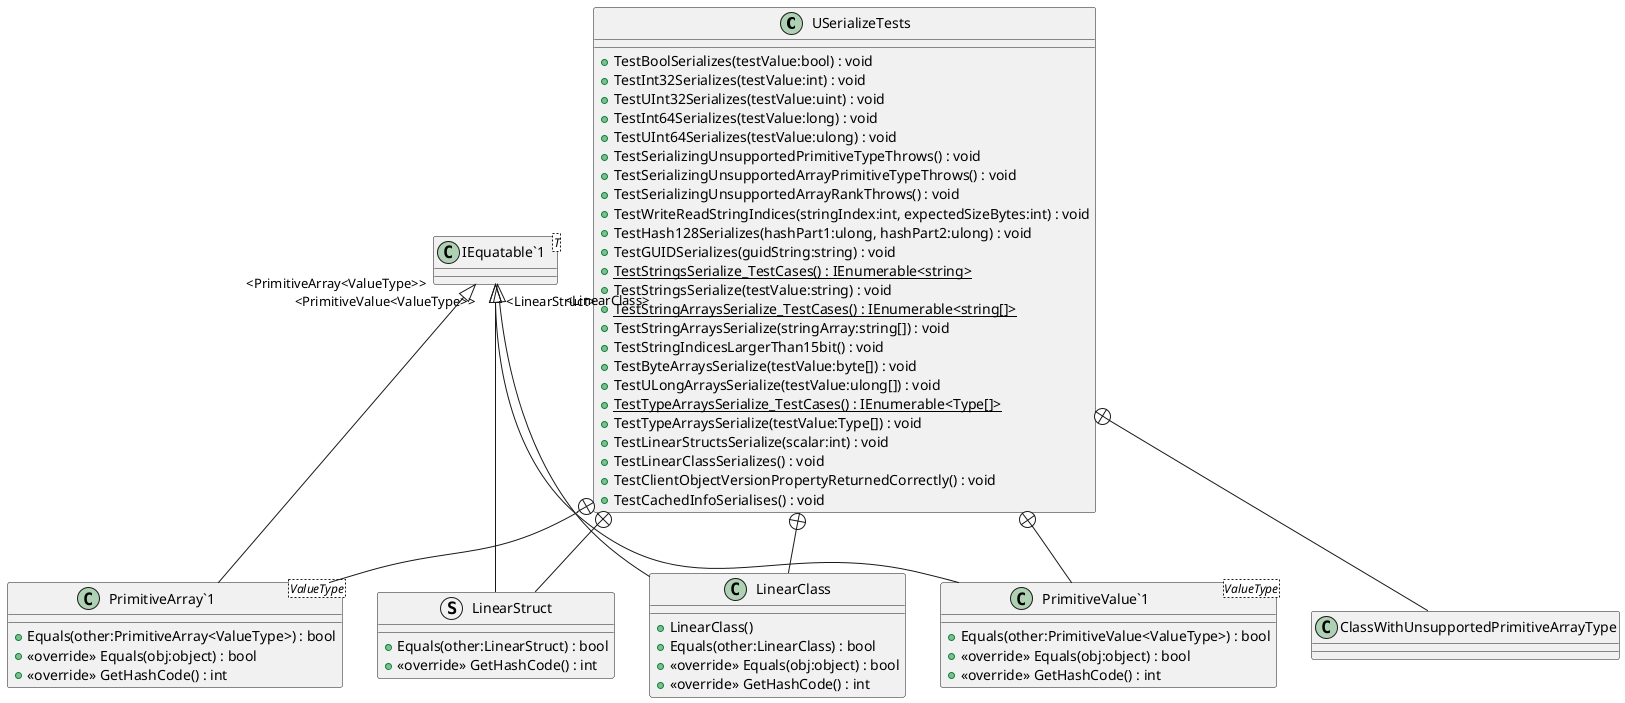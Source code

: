 @startuml
class USerializeTests {
    + TestBoolSerializes(testValue:bool) : void
    + TestInt32Serializes(testValue:int) : void
    + TestUInt32Serializes(testValue:uint) : void
    + TestInt64Serializes(testValue:long) : void
    + TestUInt64Serializes(testValue:ulong) : void
    + TestSerializingUnsupportedPrimitiveTypeThrows() : void
    + TestSerializingUnsupportedArrayPrimitiveTypeThrows() : void
    + TestSerializingUnsupportedArrayRankThrows() : void
    + TestWriteReadStringIndices(stringIndex:int, expectedSizeBytes:int) : void
    + TestHash128Serializes(hashPart1:ulong, hashPart2:ulong) : void
    + TestGUIDSerializes(guidString:string) : void
    + {static} TestStringsSerialize_TestCases() : IEnumerable<string>
    + TestStringsSerialize(testValue:string) : void
    + {static} TestStringArraysSerialize_TestCases() : IEnumerable<string[]>
    + TestStringArraysSerialize(stringArray:string[]) : void
    + TestStringIndicesLargerThan15bit() : void
    + TestByteArraysSerialize(testValue:byte[]) : void
    + TestULongArraysSerialize(testValue:ulong[]) : void
    + {static} TestTypeArraysSerialize_TestCases() : IEnumerable<Type[]>
    + TestTypeArraysSerialize(testValue:Type[]) : void
    + TestLinearStructsSerialize(scalar:int) : void
    + TestLinearClassSerializes() : void
    + TestClientObjectVersionPropertyReturnedCorrectly() : void
    + TestCachedInfoSerialises() : void
}
class "PrimitiveValue`1"<ValueType> {
    + Equals(other:PrimitiveValue<ValueType>) : bool
    + <<override>> Equals(obj:object) : bool
    + <<override>> GetHashCode() : int
}
class "PrimitiveArray`1"<ValueType> {
    + Equals(other:PrimitiveArray<ValueType>) : bool
    + <<override>> Equals(obj:object) : bool
    + <<override>> GetHashCode() : int
}
struct LinearStruct {
    + Equals(other:LinearStruct) : bool
    + <<override>> GetHashCode() : int
}
class LinearClass {
    + LinearClass()
    + Equals(other:LinearClass) : bool
    + <<override>> Equals(obj:object) : bool
    + <<override>> GetHashCode() : int
}
class ClassWithUnsupportedPrimitiveArrayType {
}
class "IEquatable`1"<T> {
}
USerializeTests +-- "PrimitiveValue`1"
"IEquatable`1" "<PrimitiveValue<ValueType>>" <|-- "PrimitiveValue`1"
USerializeTests +-- "PrimitiveArray`1"
"IEquatable`1" "<PrimitiveArray<ValueType>>" <|-- "PrimitiveArray`1"
USerializeTests +-- LinearStruct
"IEquatable`1" "<LinearStruct>" <|-- LinearStruct
USerializeTests +-- LinearClass
"IEquatable`1" "<LinearClass>" <|-- LinearClass
USerializeTests +-- ClassWithUnsupportedPrimitiveArrayType
@enduml
